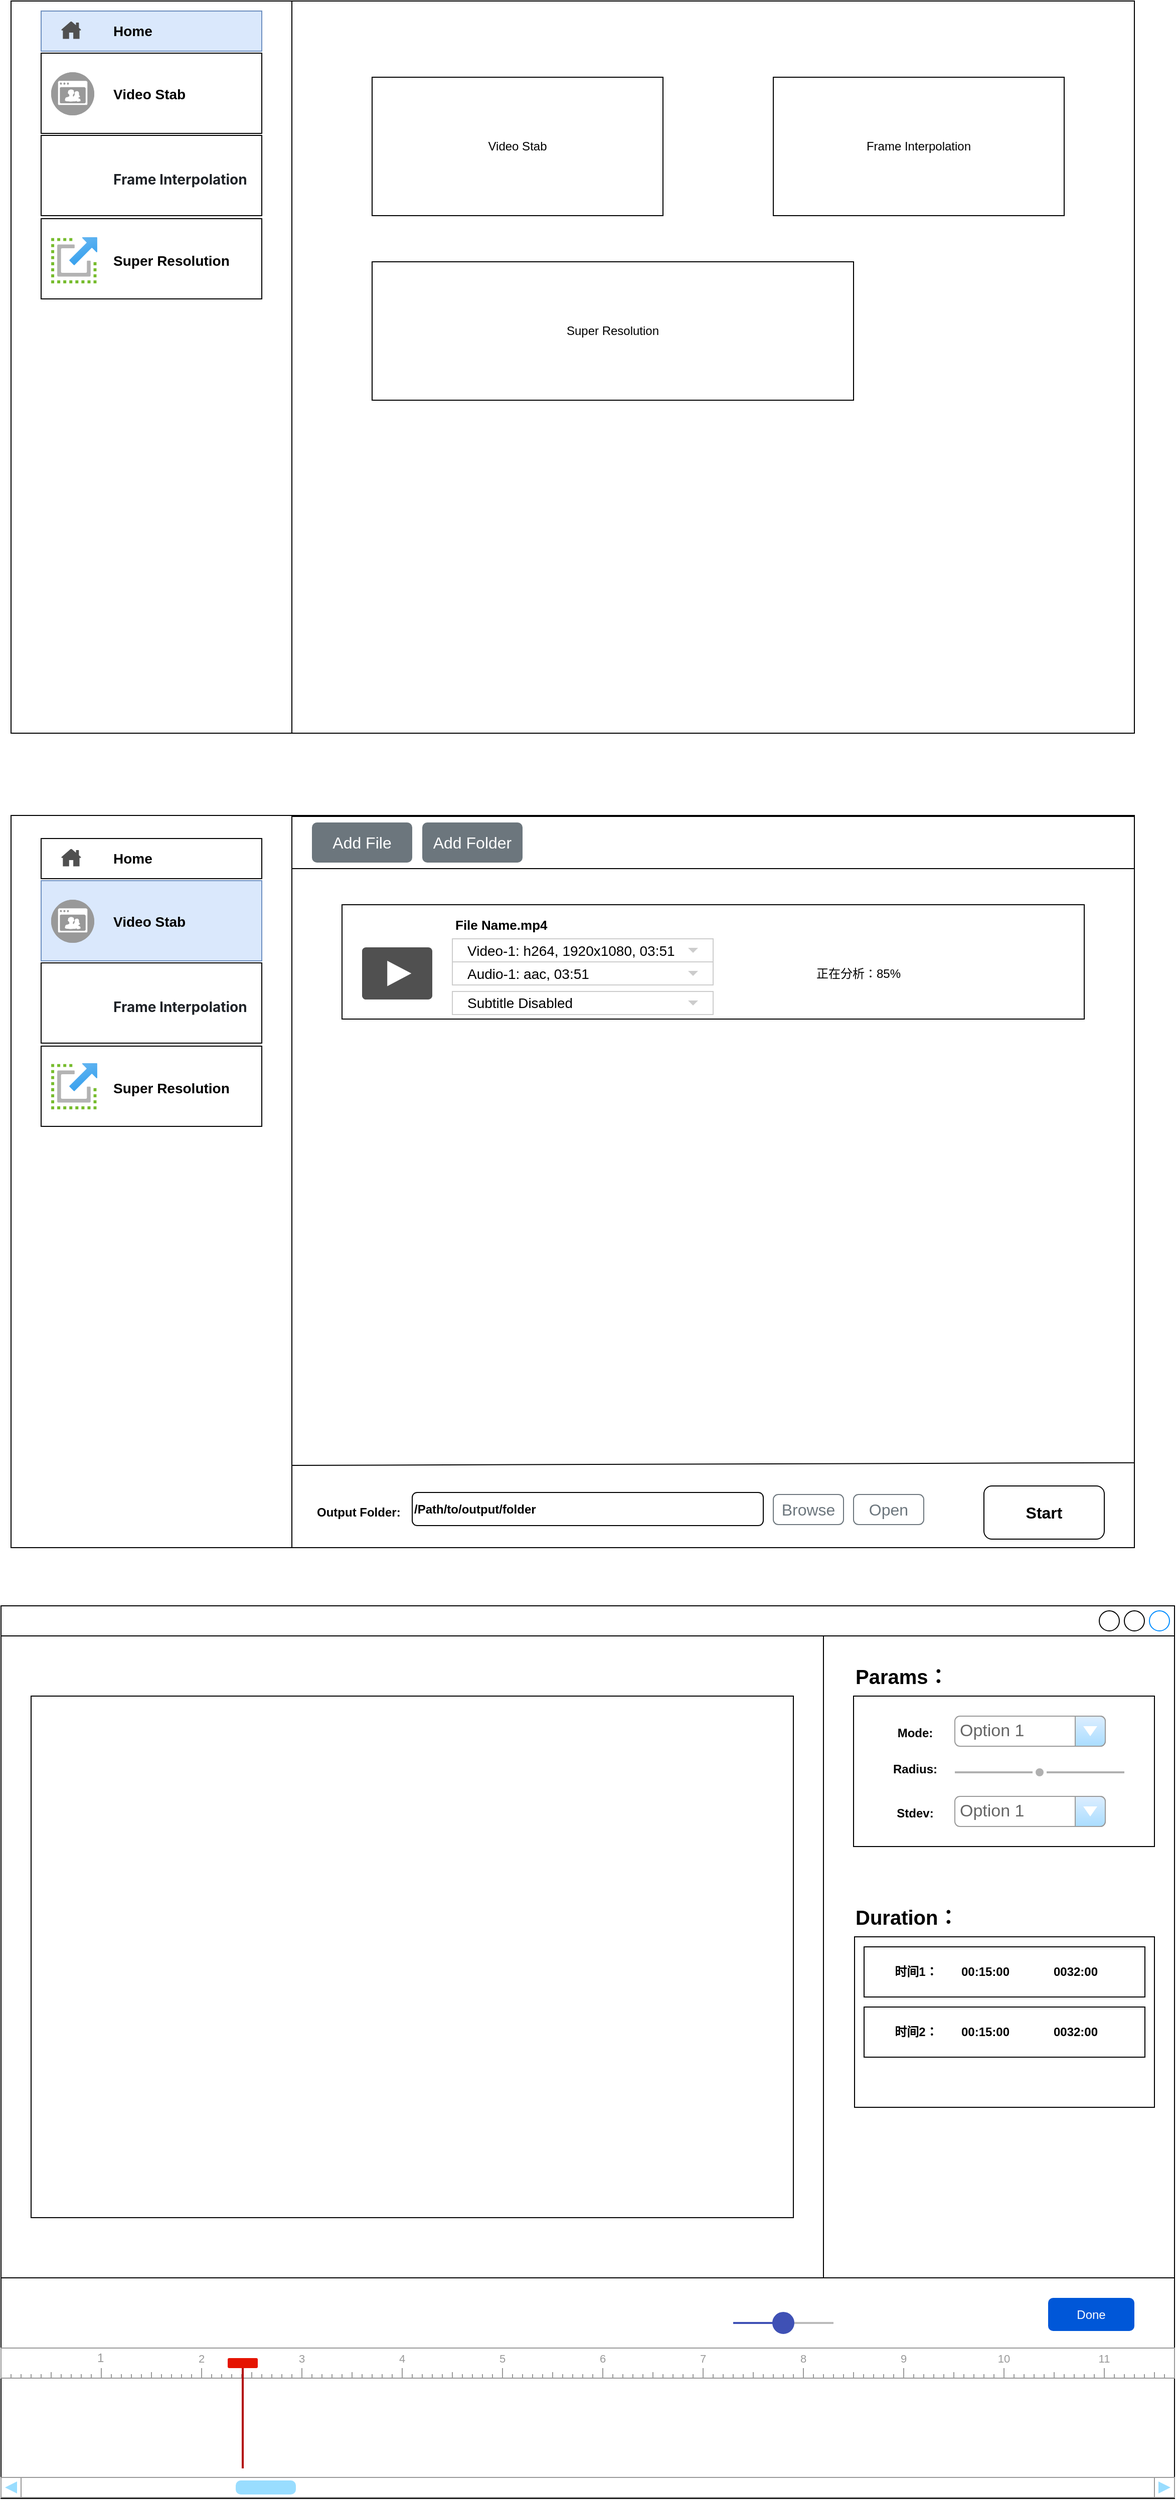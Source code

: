 <mxfile version="21.2.1" type="github">
  <diagram id="Ab-sKXFEaYm4plngSUeg" name="Page-1">
    <mxGraphModel dx="1542" dy="1177" grid="1" gridSize="10" guides="1" tooltips="1" connect="1" arrows="1" fold="1" page="1" pageScale="1" pageWidth="850" pageHeight="1100" math="0" shadow="0">
      <root>
        <mxCell id="0" />
        <mxCell id="1" parent="0" />
        <mxCell id="s8XICcNmrmjAOdbEo4fM-9" value="" style="strokeWidth=1;shadow=0;dashed=0;align=center;html=1;shape=mxgraph.mockup.containers.window;align=left;verticalAlign=top;spacingLeft=8;strokeColor2=#008cff;strokeColor3=#c4c4c4;fontColor=#666666;mainText=;fontSize=17;labelBackgroundColor=none;whiteSpace=wrap;" vertex="1" parent="1">
          <mxGeometry x="440" y="1620" width="1170" height="890" as="geometry" />
        </mxCell>
        <mxCell id="ieu4cb_8tg2tb4iUZJ9E-39" value="" style="group" parent="1" vertex="1" connectable="0">
          <mxGeometry x="450" y="20" width="1120" height="730" as="geometry" />
        </mxCell>
        <mxCell id="A-cPtb-7SZQgboOlziiO-1" value="" style="rounded=0;whiteSpace=wrap;html=1;" parent="ieu4cb_8tg2tb4iUZJ9E-39" vertex="1">
          <mxGeometry width="1120" height="730" as="geometry" />
        </mxCell>
        <mxCell id="A-cPtb-7SZQgboOlziiO-2" value="" style="endArrow=none;html=1;rounded=0;entryX=0.25;entryY=0;entryDx=0;entryDy=0;exitX=0.25;exitY=1;exitDx=0;exitDy=0;" parent="ieu4cb_8tg2tb4iUZJ9E-39" source="A-cPtb-7SZQgboOlziiO-1" target="A-cPtb-7SZQgboOlziiO-1" edge="1">
          <mxGeometry width="50" height="50" relative="1" as="geometry">
            <mxPoint x="-190" y="240" as="sourcePoint" />
            <mxPoint x="-140" y="190" as="targetPoint" />
          </mxGeometry>
        </mxCell>
        <mxCell id="ieu4cb_8tg2tb4iUZJ9E-1" value="" style="group" parent="ieu4cb_8tg2tb4iUZJ9E-39" vertex="1" connectable="0">
          <mxGeometry x="30" y="52" width="220" height="80" as="geometry" />
        </mxCell>
        <mxCell id="A-cPtb-7SZQgboOlziiO-35" value="" style="rounded=0;whiteSpace=wrap;html=1;" parent="ieu4cb_8tg2tb4iUZJ9E-1" vertex="1">
          <mxGeometry width="220" height="80" as="geometry" />
        </mxCell>
        <mxCell id="A-cPtb-7SZQgboOlziiO-37" value="" style="fillColor=#999999;verticalLabelPosition=bottom;sketch=0;html=1;strokeColor=#ffffff;verticalAlign=top;align=center;points=[[0.145,0.145,0],[0.5,0,0],[0.855,0.145,0],[1,0.5,0],[0.855,0.855,0],[0.5,1,0],[0.145,0.855,0],[0,0.5,0]];pointerEvents=1;shape=mxgraph.cisco_safe.compositeIcon;bgIcon=ellipse;resIcon=mxgraph.cisco_safe.capability.video;" parent="ieu4cb_8tg2tb4iUZJ9E-1" vertex="1">
          <mxGeometry x="10" y="19" width="43" height="43" as="geometry" />
        </mxCell>
        <mxCell id="A-cPtb-7SZQgboOlziiO-38" value="Video Stab" style="text;strokeColor=none;fillColor=none;html=1;fontSize=14;fontStyle=1;verticalAlign=middle;align=left;" parent="ieu4cb_8tg2tb4iUZJ9E-1" vertex="1">
          <mxGeometry x="70" y="20.5" width="110" height="40" as="geometry" />
        </mxCell>
        <mxCell id="ieu4cb_8tg2tb4iUZJ9E-2" value="" style="group" parent="ieu4cb_8tg2tb4iUZJ9E-39" vertex="1" connectable="0">
          <mxGeometry x="30" y="134" width="220" height="80" as="geometry" />
        </mxCell>
        <mxCell id="ieu4cb_8tg2tb4iUZJ9E-3" value="" style="rounded=0;whiteSpace=wrap;html=1;" parent="ieu4cb_8tg2tb4iUZJ9E-2" vertex="1">
          <mxGeometry width="220" height="80" as="geometry" />
        </mxCell>
        <mxCell id="ieu4cb_8tg2tb4iUZJ9E-5" value="&lt;h2 style=&quot;box-sizing: border-box; margin-top: 24px; margin-bottom: 16px; line-height: 1.25; padding-bottom: 0.3em; border-bottom: 1px solid var(--color-border-muted); color: rgb(31, 35, 40); font-family: -apple-system, &amp;quot;system-ui&amp;quot;, &amp;quot;Segoe UI&amp;quot;, &amp;quot;Noto Sans&amp;quot;, Helvetica, Arial, sans-serif, &amp;quot;Apple Color Emoji&amp;quot;, &amp;quot;Segoe UI Emoji&amp;quot;; background-color: rgb(255, 255, 255); font-size: 14px;&quot; dir=&quot;auto&quot; tabindex=&quot;-1&quot;&gt;Frame Interpolation&lt;/h2&gt;" style="text;strokeColor=none;fillColor=none;html=1;fontSize=14;fontStyle=0;verticalAlign=middle;align=left;" parent="ieu4cb_8tg2tb4iUZJ9E-2" vertex="1">
          <mxGeometry x="70" y="20.5" width="140" height="40" as="geometry" />
        </mxCell>
        <mxCell id="nxmxWXDzwpeDS3cv6FxE-2" value="" style="shape=image;html=1;verticalAlign=top;verticalLabelPosition=bottom;labelBackgroundColor=#ffffff;imageAspect=0;aspect=fixed;image=https://cdn2.iconfinder.com/data/icons/crystalproject/22x22/actions/frame_formula.png" parent="ieu4cb_8tg2tb4iUZJ9E-2" vertex="1">
          <mxGeometry x="10" y="20.5" width="50" height="50" as="geometry" />
        </mxCell>
        <mxCell id="ieu4cb_8tg2tb4iUZJ9E-6" value="" style="group" parent="ieu4cb_8tg2tb4iUZJ9E-39" vertex="1" connectable="0">
          <mxGeometry x="30" y="218" width="220" height="80" as="geometry" />
        </mxCell>
        <mxCell id="ieu4cb_8tg2tb4iUZJ9E-7" value="" style="rounded=0;whiteSpace=wrap;html=1;" parent="ieu4cb_8tg2tb4iUZJ9E-6" vertex="1">
          <mxGeometry y="-1" width="220" height="80" as="geometry" />
        </mxCell>
        <mxCell id="ieu4cb_8tg2tb4iUZJ9E-9" value="Super Resolution" style="text;strokeColor=none;fillColor=none;html=1;fontSize=14;fontStyle=1;verticalAlign=middle;align=left;" parent="ieu4cb_8tg2tb4iUZJ9E-6" vertex="1">
          <mxGeometry x="70" y="20.5" width="110" height="40" as="geometry" />
        </mxCell>
        <mxCell id="nxmxWXDzwpeDS3cv6FxE-3" value="" style="image;aspect=fixed;html=1;points=[];align=center;fontSize=12;image=img/lib/azure2/general/Scale.svg;" parent="ieu4cb_8tg2tb4iUZJ9E-6" vertex="1">
          <mxGeometry x="10" y="17.5" width="46" height="46" as="geometry" />
        </mxCell>
        <mxCell id="ieu4cb_8tg2tb4iUZJ9E-10" value="" style="group;fillColor=#dae8fc;strokeColor=#6c8ebf;" parent="ieu4cb_8tg2tb4iUZJ9E-39" vertex="1" connectable="0">
          <mxGeometry x="30" y="10" width="220" height="40" as="geometry" />
        </mxCell>
        <mxCell id="ieu4cb_8tg2tb4iUZJ9E-11" value="" style="rounded=0;whiteSpace=wrap;html=1;fillColor=#dae8fc;strokeColor=#6c8ebf;" parent="ieu4cb_8tg2tb4iUZJ9E-10" vertex="1">
          <mxGeometry width="220" height="40" as="geometry" />
        </mxCell>
        <mxCell id="ieu4cb_8tg2tb4iUZJ9E-13" value="Home" style="text;strokeColor=none;fillColor=none;html=1;fontSize=14;fontStyle=1;verticalAlign=middle;align=left;" parent="ieu4cb_8tg2tb4iUZJ9E-10" vertex="1">
          <mxGeometry x="70" y="10.25" width="110" height="20" as="geometry" />
        </mxCell>
        <mxCell id="ieu4cb_8tg2tb4iUZJ9E-14" value="" style="sketch=0;pointerEvents=1;shadow=0;dashed=0;html=1;strokeColor=none;fillColor=#505050;labelPosition=center;verticalLabelPosition=bottom;verticalAlign=top;outlineConnect=0;align=center;shape=mxgraph.office.concepts.home;" parent="ieu4cb_8tg2tb4iUZJ9E-10" vertex="1">
          <mxGeometry x="20" y="10.25" width="20" height="17.5" as="geometry" />
        </mxCell>
        <mxCell id="ieu4cb_8tg2tb4iUZJ9E-15" value="Video Stab" style="rounded=0;whiteSpace=wrap;html=1;" parent="ieu4cb_8tg2tb4iUZJ9E-39" vertex="1">
          <mxGeometry x="360" y="76" width="290" height="138" as="geometry" />
        </mxCell>
        <mxCell id="ieu4cb_8tg2tb4iUZJ9E-16" value="Frame Interpolation" style="rounded=0;whiteSpace=wrap;html=1;" parent="ieu4cb_8tg2tb4iUZJ9E-39" vertex="1">
          <mxGeometry x="760" y="76" width="290" height="138" as="geometry" />
        </mxCell>
        <mxCell id="ieu4cb_8tg2tb4iUZJ9E-17" value="Super Resolution" style="rounded=0;whiteSpace=wrap;html=1;" parent="ieu4cb_8tg2tb4iUZJ9E-39" vertex="1">
          <mxGeometry x="360" y="260" width="480" height="138" as="geometry" />
        </mxCell>
        <mxCell id="ieu4cb_8tg2tb4iUZJ9E-40" value="" style="group;align=left;fontStyle=1" parent="1" vertex="1" connectable="0">
          <mxGeometry x="450" y="845" width="1120" height="730" as="geometry" />
        </mxCell>
        <mxCell id="ieu4cb_8tg2tb4iUZJ9E-41" value="" style="rounded=0;whiteSpace=wrap;html=1;" parent="ieu4cb_8tg2tb4iUZJ9E-40" vertex="1">
          <mxGeometry y="-13" width="1120" height="730" as="geometry" />
        </mxCell>
        <mxCell id="ieu4cb_8tg2tb4iUZJ9E-42" value="" style="endArrow=none;html=1;rounded=0;entryX=0.25;entryY=0;entryDx=0;entryDy=0;exitX=0.25;exitY=1;exitDx=0;exitDy=0;" parent="ieu4cb_8tg2tb4iUZJ9E-40" source="ieu4cb_8tg2tb4iUZJ9E-41" target="ieu4cb_8tg2tb4iUZJ9E-41" edge="1">
          <mxGeometry width="50" height="50" relative="1" as="geometry">
            <mxPoint x="-190" y="240" as="sourcePoint" />
            <mxPoint x="-140" y="190" as="targetPoint" />
          </mxGeometry>
        </mxCell>
        <mxCell id="ieu4cb_8tg2tb4iUZJ9E-43" value="" style="group" parent="ieu4cb_8tg2tb4iUZJ9E-40" vertex="1" connectable="0">
          <mxGeometry x="30" y="52" width="220" height="80" as="geometry" />
        </mxCell>
        <mxCell id="ieu4cb_8tg2tb4iUZJ9E-44" value="" style="rounded=0;whiteSpace=wrap;html=1;fillColor=#dae8fc;strokeColor=#6c8ebf;" parent="ieu4cb_8tg2tb4iUZJ9E-43" vertex="1">
          <mxGeometry width="220" height="80" as="geometry" />
        </mxCell>
        <mxCell id="ieu4cb_8tg2tb4iUZJ9E-45" value="" style="fillColor=#999999;verticalLabelPosition=bottom;sketch=0;html=1;strokeColor=#ffffff;verticalAlign=top;align=center;points=[[0.145,0.145,0],[0.5,0,0],[0.855,0.145,0],[1,0.5,0],[0.855,0.855,0],[0.5,1,0],[0.145,0.855,0],[0,0.5,0]];pointerEvents=1;shape=mxgraph.cisco_safe.compositeIcon;bgIcon=ellipse;resIcon=mxgraph.cisco_safe.capability.video;" parent="ieu4cb_8tg2tb4iUZJ9E-43" vertex="1">
          <mxGeometry x="10" y="19" width="43" height="43" as="geometry" />
        </mxCell>
        <mxCell id="ieu4cb_8tg2tb4iUZJ9E-46" value="Video Stab" style="text;strokeColor=none;fillColor=none;html=1;fontSize=14;fontStyle=1;verticalAlign=middle;align=left;" parent="ieu4cb_8tg2tb4iUZJ9E-43" vertex="1">
          <mxGeometry x="70" y="20.5" width="110" height="40" as="geometry" />
        </mxCell>
        <mxCell id="ieu4cb_8tg2tb4iUZJ9E-47" value="" style="group" parent="ieu4cb_8tg2tb4iUZJ9E-40" vertex="1" connectable="0">
          <mxGeometry x="30" y="134" width="220" height="80" as="geometry" />
        </mxCell>
        <mxCell id="ieu4cb_8tg2tb4iUZJ9E-48" value="" style="rounded=0;whiteSpace=wrap;html=1;" parent="ieu4cb_8tg2tb4iUZJ9E-47" vertex="1">
          <mxGeometry width="220" height="80" as="geometry" />
        </mxCell>
        <mxCell id="ieu4cb_8tg2tb4iUZJ9E-50" value="&lt;h2 style=&quot;box-sizing: border-box; margin-top: 24px; margin-bottom: 16px; line-height: 1.25; padding-bottom: 0.3em; border-bottom: 1px solid var(--color-border-muted); color: rgb(31, 35, 40); font-family: -apple-system, &amp;quot;system-ui&amp;quot;, &amp;quot;Segoe UI&amp;quot;, &amp;quot;Noto Sans&amp;quot;, Helvetica, Arial, sans-serif, &amp;quot;Apple Color Emoji&amp;quot;, &amp;quot;Segoe UI Emoji&amp;quot;; background-color: rgb(255, 255, 255); font-size: 14px;&quot; dir=&quot;auto&quot; tabindex=&quot;-1&quot;&gt;Frame Interpolation&lt;/h2&gt;" style="text;strokeColor=none;fillColor=none;html=1;fontSize=14;fontStyle=0;verticalAlign=middle;align=left;" parent="ieu4cb_8tg2tb4iUZJ9E-47" vertex="1">
          <mxGeometry x="70" y="20.5" width="140" height="40" as="geometry" />
        </mxCell>
        <mxCell id="nxmxWXDzwpeDS3cv6FxE-8" value="" style="shape=image;html=1;verticalAlign=top;verticalLabelPosition=bottom;labelBackgroundColor=#ffffff;imageAspect=0;aspect=fixed;image=https://cdn2.iconfinder.com/data/icons/crystalproject/22x22/actions/frame_formula.png" parent="ieu4cb_8tg2tb4iUZJ9E-47" vertex="1">
          <mxGeometry x="10" y="15.5" width="50" height="50" as="geometry" />
        </mxCell>
        <mxCell id="ieu4cb_8tg2tb4iUZJ9E-51" value="" style="group" parent="ieu4cb_8tg2tb4iUZJ9E-40" vertex="1" connectable="0">
          <mxGeometry x="30" y="218" width="220" height="80" as="geometry" />
        </mxCell>
        <mxCell id="ieu4cb_8tg2tb4iUZJ9E-52" value="" style="rounded=0;whiteSpace=wrap;html=1;" parent="ieu4cb_8tg2tb4iUZJ9E-51" vertex="1">
          <mxGeometry y="-1" width="220" height="80" as="geometry" />
        </mxCell>
        <mxCell id="ieu4cb_8tg2tb4iUZJ9E-54" value="Super Resolution" style="text;strokeColor=none;fillColor=none;html=1;fontSize=14;fontStyle=1;verticalAlign=middle;align=left;" parent="ieu4cb_8tg2tb4iUZJ9E-51" vertex="1">
          <mxGeometry x="70" y="20.5" width="110" height="40" as="geometry" />
        </mxCell>
        <mxCell id="nxmxWXDzwpeDS3cv6FxE-9" value="" style="image;aspect=fixed;html=1;points=[];align=center;fontSize=12;image=img/lib/azure2/general/Scale.svg;" parent="ieu4cb_8tg2tb4iUZJ9E-51" vertex="1">
          <mxGeometry x="10" y="16" width="46" height="46" as="geometry" />
        </mxCell>
        <mxCell id="ieu4cb_8tg2tb4iUZJ9E-55" value="" style="group;" parent="ieu4cb_8tg2tb4iUZJ9E-40" vertex="1" connectable="0">
          <mxGeometry x="30" y="10" width="220" height="40" as="geometry" />
        </mxCell>
        <mxCell id="ieu4cb_8tg2tb4iUZJ9E-56" value="" style="rounded=0;whiteSpace=wrap;html=1;" parent="ieu4cb_8tg2tb4iUZJ9E-55" vertex="1">
          <mxGeometry width="220" height="40" as="geometry" />
        </mxCell>
        <mxCell id="ieu4cb_8tg2tb4iUZJ9E-57" value="Home" style="text;strokeColor=none;fillColor=none;html=1;fontSize=14;fontStyle=1;verticalAlign=middle;align=left;" parent="ieu4cb_8tg2tb4iUZJ9E-55" vertex="1">
          <mxGeometry x="70" y="10.25" width="110" height="20" as="geometry" />
        </mxCell>
        <mxCell id="ieu4cb_8tg2tb4iUZJ9E-58" value="" style="sketch=0;pointerEvents=1;shadow=0;dashed=0;html=1;strokeColor=none;fillColor=#505050;labelPosition=center;verticalLabelPosition=bottom;verticalAlign=top;outlineConnect=0;align=center;shape=mxgraph.office.concepts.home;" parent="ieu4cb_8tg2tb4iUZJ9E-55" vertex="1">
          <mxGeometry x="20" y="10.25" width="20" height="17.5" as="geometry" />
        </mxCell>
        <mxCell id="ieu4cb_8tg2tb4iUZJ9E-59" value="" style="rounded=0;whiteSpace=wrap;html=1;" parent="ieu4cb_8tg2tb4iUZJ9E-40" vertex="1">
          <mxGeometry x="330" y="76" width="740" height="114" as="geometry" />
        </mxCell>
        <mxCell id="ieu4cb_8tg2tb4iUZJ9E-69" value="" style="endArrow=none;html=1;rounded=0;entryX=1;entryY=0.884;entryDx=0;entryDy=0;entryPerimeter=0;" parent="ieu4cb_8tg2tb4iUZJ9E-40" target="ieu4cb_8tg2tb4iUZJ9E-41" edge="1">
          <mxGeometry width="50" height="50" relative="1" as="geometry">
            <mxPoint x="280" y="635" as="sourcePoint" />
            <mxPoint x="620" y="550" as="targetPoint" />
          </mxGeometry>
        </mxCell>
        <mxCell id="ieu4cb_8tg2tb4iUZJ9E-70" value="&lt;b&gt;/Path/to/output/folder&lt;/b&gt;" style="rounded=1;whiteSpace=wrap;html=1;align=left;" parent="ieu4cb_8tg2tb4iUZJ9E-40" vertex="1">
          <mxGeometry x="400" y="662" width="350" height="33" as="geometry" />
        </mxCell>
        <mxCell id="ieu4cb_8tg2tb4iUZJ9E-71" value="Output Folder:" style="text;align=left;fontStyle=1;verticalAlign=middle;spacingLeft=3;spacingRight=3;strokeColor=none;rotatable=0;points=[[0,0.5],[1,0.5]];portConstraint=eastwest;html=1;" parent="ieu4cb_8tg2tb4iUZJ9E-40" vertex="1">
          <mxGeometry x="300" y="669" width="80" height="26" as="geometry" />
        </mxCell>
        <mxCell id="ieu4cb_8tg2tb4iUZJ9E-72" value="Start" style="rounded=1;whiteSpace=wrap;html=1;fontStyle=1;fontSize=16;" parent="ieu4cb_8tg2tb4iUZJ9E-40" vertex="1">
          <mxGeometry x="970" y="655.5" width="120" height="53" as="geometry" />
        </mxCell>
        <mxCell id="ieu4cb_8tg2tb4iUZJ9E-63" value="&lt;b&gt;File Name.mp4&lt;/b&gt;" style="text;strokeColor=none;fillColor=none;html=1;fontSize=13;fontStyle=0;verticalAlign=middle;align=left;" parent="ieu4cb_8tg2tb4iUZJ9E-40" vertex="1">
          <mxGeometry x="441" y="81" width="150" height="30" as="geometry" />
        </mxCell>
        <mxCell id="ieu4cb_8tg2tb4iUZJ9E-73" value="" style="sketch=0;pointerEvents=1;shadow=0;dashed=0;html=1;strokeColor=none;fillColor=#505050;labelPosition=center;verticalLabelPosition=bottom;verticalAlign=top;outlineConnect=0;align=center;shape=mxgraph.office.concepts.video_play;" parent="ieu4cb_8tg2tb4iUZJ9E-40" vertex="1">
          <mxGeometry x="350" y="118.5" width="70" height="52" as="geometry" />
        </mxCell>
        <mxCell id="nxmxWXDzwpeDS3cv6FxE-10" value="Open" style="html=1;shadow=0;dashed=0;shape=mxgraph.bootstrap.rrect;rSize=5;strokeColor=#6C767D;strokeWidth=1;fillColor=none;fontColor=#6C767D;whiteSpace=wrap;align=center;verticalAlign=middle;spacingLeft=0;fontStyle=0;fontSize=16;spacing=5;" parent="ieu4cb_8tg2tb4iUZJ9E-40" vertex="1">
          <mxGeometry x="840" y="664" width="70" height="30" as="geometry" />
        </mxCell>
        <mxCell id="nxmxWXDzwpeDS3cv6FxE-12" value="" style="dashed=0;align=left;fontSize=12;shape=rect;fillColor=#ffffff;strokeColor=#cccccc;whiteSpace=wrap;html=1;" parent="ieu4cb_8tg2tb4iUZJ9E-40" vertex="1">
          <mxGeometry x="440" y="110" width="260" height="23" as="geometry" />
        </mxCell>
        <mxCell id="nxmxWXDzwpeDS3cv6FxE-13" value="Video-1: h264, 1920x1080, 03:51" style="text;fontColor=#000000;verticalAlign=middle;spacingLeft=13;fontSize=14;whiteSpace=wrap;html=1;align=left;" parent="nxmxWXDzwpeDS3cv6FxE-12" vertex="1">
          <mxGeometry width="260" height="23" as="geometry" />
        </mxCell>
        <mxCell id="nxmxWXDzwpeDS3cv6FxE-14" value="" style="dashed=0;html=1;shape=mxgraph.gmdl.triangle;fillColor=#cccccc;strokeColor=none;" parent="nxmxWXDzwpeDS3cv6FxE-12" vertex="1">
          <mxGeometry x="1" y="0.5" width="10" height="5" relative="1" as="geometry">
            <mxPoint x="-25" y="-2.5" as="offset" />
          </mxGeometry>
        </mxCell>
        <mxCell id="nxmxWXDzwpeDS3cv6FxE-15" value="" style="dashed=0;align=left;fontSize=12;shape=rect;fillColor=#ffffff;strokeColor=#cccccc;whiteSpace=wrap;html=1;" parent="ieu4cb_8tg2tb4iUZJ9E-40" vertex="1">
          <mxGeometry x="440" y="133" width="260" height="23" as="geometry" />
        </mxCell>
        <mxCell id="nxmxWXDzwpeDS3cv6FxE-16" value="Audio-1: aac, 03:51" style="text;fontColor=#000000;verticalAlign=middle;spacingLeft=13;fontSize=14;whiteSpace=wrap;html=1;align=left;" parent="nxmxWXDzwpeDS3cv6FxE-15" vertex="1">
          <mxGeometry width="260" height="23" as="geometry" />
        </mxCell>
        <mxCell id="nxmxWXDzwpeDS3cv6FxE-17" value="" style="dashed=0;html=1;shape=mxgraph.gmdl.triangle;fillColor=#cccccc;strokeColor=none;" parent="nxmxWXDzwpeDS3cv6FxE-15" vertex="1">
          <mxGeometry x="1" y="0.5" width="10" height="5" relative="1" as="geometry">
            <mxPoint x="-25" y="-2.5" as="offset" />
          </mxGeometry>
        </mxCell>
        <mxCell id="nxmxWXDzwpeDS3cv6FxE-18" value="" style="dashed=0;align=left;fontSize=12;shape=rect;fillColor=#ffffff;strokeColor=#cccccc;whiteSpace=wrap;html=1;" parent="ieu4cb_8tg2tb4iUZJ9E-40" vertex="1">
          <mxGeometry x="440" y="162.5" width="260" height="23" as="geometry" />
        </mxCell>
        <mxCell id="nxmxWXDzwpeDS3cv6FxE-19" value="Subtitle Disabled" style="text;fontColor=#000000;verticalAlign=middle;spacingLeft=13;fontSize=14;whiteSpace=wrap;html=1;align=left;" parent="nxmxWXDzwpeDS3cv6FxE-18" vertex="1">
          <mxGeometry width="260" height="23" as="geometry" />
        </mxCell>
        <mxCell id="nxmxWXDzwpeDS3cv6FxE-20" value="" style="dashed=0;html=1;shape=mxgraph.gmdl.triangle;fillColor=#cccccc;strokeColor=none;" parent="nxmxWXDzwpeDS3cv6FxE-18" vertex="1">
          <mxGeometry x="1" y="0.5" width="10" height="5" relative="1" as="geometry">
            <mxPoint x="-25" y="-2.5" as="offset" />
          </mxGeometry>
        </mxCell>
        <mxCell id="nxmxWXDzwpeDS3cv6FxE-49" value="" style="rounded=0;whiteSpace=wrap;html=1;" parent="ieu4cb_8tg2tb4iUZJ9E-40" vertex="1">
          <mxGeometry x="280" y="-12" width="840" height="52" as="geometry" />
        </mxCell>
        <mxCell id="nxmxWXDzwpeDS3cv6FxE-51" value="Add File" style="html=1;shadow=0;dashed=0;shape=mxgraph.bootstrap.rrect;rSize=5;strokeColor=none;strokeWidth=1;fillColor=#6C767D;fontColor=#FFFFFF;whiteSpace=wrap;align=center;verticalAlign=middle;spacingLeft=0;fontStyle=0;fontSize=16;spacing=5;" parent="ieu4cb_8tg2tb4iUZJ9E-40" vertex="1">
          <mxGeometry x="300" y="-6" width="100" height="40" as="geometry" />
        </mxCell>
        <mxCell id="s8XICcNmrmjAOdbEo4fM-1" value="" style="shape=image;html=1;verticalAlign=top;verticalLabelPosition=bottom;labelBackgroundColor=#ffffff;imageAspect=0;aspect=fixed;image=https://cdn0.iconfinder.com/data/icons/google-material-design-3-0/48/ic_play_arrow_48px-128.png" vertex="1" parent="ieu4cb_8tg2tb4iUZJ9E-40">
          <mxGeometry x="960" y="92.5" width="81" height="81" as="geometry" />
        </mxCell>
        <mxCell id="s8XICcNmrmjAOdbEo4fM-4" value="正在分析：85%" style="text;html=1;strokeColor=none;fillColor=none;align=center;verticalAlign=middle;whiteSpace=wrap;rounded=0;" vertex="1" parent="ieu4cb_8tg2tb4iUZJ9E-40">
          <mxGeometry x="790" y="129.5" width="110" height="30" as="geometry" />
        </mxCell>
        <mxCell id="s8XICcNmrmjAOdbEo4fM-10" value="Add Folder" style="html=1;shadow=0;dashed=0;shape=mxgraph.bootstrap.rrect;rSize=5;strokeColor=none;strokeWidth=1;fillColor=#6C767D;fontColor=#FFFFFF;whiteSpace=wrap;align=center;verticalAlign=middle;spacingLeft=0;fontStyle=0;fontSize=16;spacing=5;" vertex="1" parent="ieu4cb_8tg2tb4iUZJ9E-40">
          <mxGeometry x="410" y="-6" width="100" height="40" as="geometry" />
        </mxCell>
        <mxCell id="s8XICcNmrmjAOdbEo4fM-12" value="Browse" style="html=1;shadow=0;dashed=0;shape=mxgraph.bootstrap.rrect;rSize=5;strokeColor=#6C767D;strokeWidth=1;fillColor=none;fontColor=#6C767D;whiteSpace=wrap;align=center;verticalAlign=middle;spacingLeft=0;fontStyle=0;fontSize=16;spacing=5;" vertex="1" parent="ieu4cb_8tg2tb4iUZJ9E-40">
          <mxGeometry x="760" y="664" width="70" height="30" as="geometry" />
        </mxCell>
        <mxCell id="nxmxWXDzwpeDS3cv6FxE-21" value="" style="rounded=0;whiteSpace=wrap;html=1;" parent="1" vertex="1">
          <mxGeometry x="440" y="1670" width="1170" height="840" as="geometry" />
        </mxCell>
        <mxCell id="nxmxWXDzwpeDS3cv6FxE-23" value="" style="rounded=0;whiteSpace=wrap;html=1;" parent="1" vertex="1">
          <mxGeometry x="440" y="1650" width="820" height="640" as="geometry" />
        </mxCell>
        <mxCell id="nxmxWXDzwpeDS3cv6FxE-24" value="" style="rounded=0;whiteSpace=wrap;html=1;" parent="1" vertex="1">
          <mxGeometry x="440" y="2360" width="1170" height="150" as="geometry" />
        </mxCell>
        <mxCell id="nxmxWXDzwpeDS3cv6FxE-25" value="" style="rounded=0;whiteSpace=wrap;html=1;" parent="1" vertex="1">
          <mxGeometry x="1260" y="1650" width="350" height="640" as="geometry" />
        </mxCell>
        <mxCell id="nxmxWXDzwpeDS3cv6FxE-26" value="1" style="strokeWidth=1;shadow=0;dashed=0;align=center;html=1;shape=mxgraph.mockup.misc.ruler2;dx=100;rulerOrient=down;unitSize=10;fontColor=#999999;spacingLeft=96;align=left;verticalAlign=middle;spacingBottom=10;spacingTop=0;spacingRight=0;spacing=0;strokeColor=#999999;" parent="1" vertex="1">
          <mxGeometry x="440" y="2360" width="1170" height="30" as="geometry" />
        </mxCell>
        <mxCell id="nxmxWXDzwpeDS3cv6FxE-27" value="" style="shape=image;html=1;verticalAlign=top;verticalLabelPosition=bottom;labelBackgroundColor=#ffffff;imageAspect=0;aspect=fixed;image=https://cdn2.iconfinder.com/data/icons/crystalproject/32x32/actions/thumbnail.png" parent="1" vertex="1">
          <mxGeometry x="440" y="2395" width="100" height="100" as="geometry" />
        </mxCell>
        <mxCell id="nxmxWXDzwpeDS3cv6FxE-28" value="" style="shape=image;html=1;verticalAlign=top;verticalLabelPosition=bottom;labelBackgroundColor=#ffffff;imageAspect=0;aspect=fixed;image=https://cdn2.iconfinder.com/data/icons/crystalproject/32x32/actions/thumbnail.png" parent="1" vertex="1">
          <mxGeometry x="540" y="2395" width="100" height="100" as="geometry" />
        </mxCell>
        <mxCell id="nxmxWXDzwpeDS3cv6FxE-29" value="" style="shape=image;html=1;verticalAlign=top;verticalLabelPosition=bottom;labelBackgroundColor=#ffffff;imageAspect=0;aspect=fixed;image=https://cdn2.iconfinder.com/data/icons/crystalproject/32x32/actions/thumbnail.png" parent="1" vertex="1">
          <mxGeometry x="640" y="2395" width="100" height="100" as="geometry" />
        </mxCell>
        <mxCell id="nxmxWXDzwpeDS3cv6FxE-30" value="" style="shape=image;html=1;verticalAlign=top;verticalLabelPosition=bottom;labelBackgroundColor=#ffffff;imageAspect=0;aspect=fixed;image=https://cdn2.iconfinder.com/data/icons/crystalproject/32x32/actions/thumbnail.png" parent="1" vertex="1">
          <mxGeometry x="740" y="2395" width="100" height="100" as="geometry" />
        </mxCell>
        <mxCell id="nxmxWXDzwpeDS3cv6FxE-31" value="" style="shape=image;html=1;verticalAlign=top;verticalLabelPosition=bottom;labelBackgroundColor=#ffffff;imageAspect=0;aspect=fixed;image=https://cdn2.iconfinder.com/data/icons/crystalproject/32x32/actions/thumbnail.png" parent="1" vertex="1">
          <mxGeometry x="840" y="2395" width="100" height="100" as="geometry" />
        </mxCell>
        <mxCell id="nxmxWXDzwpeDS3cv6FxE-32" value="" style="shape=image;html=1;verticalAlign=top;verticalLabelPosition=bottom;labelBackgroundColor=#ffffff;imageAspect=0;aspect=fixed;image=https://cdn2.iconfinder.com/data/icons/crystalproject/32x32/actions/thumbnail.png" parent="1" vertex="1">
          <mxGeometry x="940" y="2395" width="100" height="100" as="geometry" />
        </mxCell>
        <mxCell id="nxmxWXDzwpeDS3cv6FxE-33" value="" style="shape=image;html=1;verticalAlign=top;verticalLabelPosition=bottom;labelBackgroundColor=#ffffff;imageAspect=0;aspect=fixed;image=https://cdn2.iconfinder.com/data/icons/crystalproject/32x32/actions/thumbnail.png" parent="1" vertex="1">
          <mxGeometry x="1040" y="2395" width="100" height="100" as="geometry" />
        </mxCell>
        <mxCell id="nxmxWXDzwpeDS3cv6FxE-34" value="" style="shape=image;html=1;verticalAlign=top;verticalLabelPosition=bottom;labelBackgroundColor=#ffffff;imageAspect=0;aspect=fixed;image=https://cdn2.iconfinder.com/data/icons/crystalproject/32x32/actions/thumbnail.png" parent="1" vertex="1">
          <mxGeometry x="1140" y="2395" width="100" height="100" as="geometry" />
        </mxCell>
        <mxCell id="nxmxWXDzwpeDS3cv6FxE-35" value="" style="shape=image;html=1;verticalAlign=top;verticalLabelPosition=bottom;labelBackgroundColor=#ffffff;imageAspect=0;aspect=fixed;image=https://cdn2.iconfinder.com/data/icons/crystalproject/32x32/actions/thumbnail.png" parent="1" vertex="1">
          <mxGeometry x="1240" y="2395" width="100" height="100" as="geometry" />
        </mxCell>
        <mxCell id="nxmxWXDzwpeDS3cv6FxE-36" value="" style="shape=image;html=1;verticalAlign=top;verticalLabelPosition=bottom;labelBackgroundColor=#ffffff;imageAspect=0;aspect=fixed;image=https://cdn2.iconfinder.com/data/icons/crystalproject/32x32/actions/thumbnail.png" parent="1" vertex="1">
          <mxGeometry x="1340" y="2395" width="100" height="100" as="geometry" />
        </mxCell>
        <mxCell id="nxmxWXDzwpeDS3cv6FxE-37" value="" style="shape=image;html=1;verticalAlign=top;verticalLabelPosition=bottom;labelBackgroundColor=#ffffff;imageAspect=0;aspect=fixed;image=https://cdn2.iconfinder.com/data/icons/crystalproject/32x32/actions/thumbnail.png" parent="1" vertex="1">
          <mxGeometry x="1440" y="2395" width="100" height="100" as="geometry" />
        </mxCell>
        <mxCell id="nxmxWXDzwpeDS3cv6FxE-39" value="" style="verticalLabelPosition=bottom;shadow=0;dashed=0;align=center;html=1;verticalAlign=top;strokeWidth=1;shape=mxgraph.mockup.navigation.scrollBar;strokeColor=#999999;barPos=20;fillColor2=#99ddff;strokeColor2=none;" parent="1" vertex="1">
          <mxGeometry x="440" y="2489" width="1170" height="20" as="geometry" />
        </mxCell>
        <mxCell id="nxmxWXDzwpeDS3cv6FxE-41" value="" style="rounded=0;whiteSpace=wrap;html=1;" parent="1" vertex="1">
          <mxGeometry x="470" y="1710" width="760" height="520" as="geometry" />
        </mxCell>
        <mxCell id="nxmxWXDzwpeDS3cv6FxE-42" value="Done" style="rounded=1;fillColor=#0057D8;strokeColor=none;html=1;whiteSpace=wrap;fontColor=#ffffff;align=center;verticalAlign=middle;fontStyle=0;fontSize=12;sketch=0;" parent="1" vertex="1">
          <mxGeometry x="1484" y="2310" width="86" height="33" as="geometry" />
        </mxCell>
        <mxCell id="nxmxWXDzwpeDS3cv6FxE-43" value="" style="shape=image;html=1;verticalAlign=top;verticalLabelPosition=bottom;labelBackgroundColor=#ffffff;imageAspect=0;aspect=fixed;image=https://cdn4.iconfinder.com/data/icons/ionicons/512/icon-ios7-play-128.png" parent="1" vertex="1">
          <mxGeometry x="864" y="2300.51" width="52" height="52" as="geometry" />
        </mxCell>
        <mxCell id="nxmxWXDzwpeDS3cv6FxE-45" value="" style="shape=image;html=1;verticalAlign=top;verticalLabelPosition=bottom;labelBackgroundColor=#ffffff;imageAspect=0;aspect=fixed;image=https://cdn4.iconfinder.com/data/icons/arrows-set-12/512/previous-128.png" parent="1" vertex="1">
          <mxGeometry x="800" y="2313.88" width="25.25" height="25.25" as="geometry" />
        </mxCell>
        <mxCell id="nxmxWXDzwpeDS3cv6FxE-46" value="" style="shape=image;html=1;verticalAlign=top;verticalLabelPosition=bottom;labelBackgroundColor=#ffffff;imageAspect=0;aspect=fixed;image=https://cdn3.iconfinder.com/data/icons/arrow-outline-8/32/right_4_1-128.png" parent="1" vertex="1">
          <mxGeometry x="930" y="2308" width="37" height="37" as="geometry" />
        </mxCell>
        <mxCell id="nxmxWXDzwpeDS3cv6FxE-48" value="" style="shape=image;html=1;verticalAlign=top;verticalLabelPosition=bottom;labelBackgroundColor=#ffffff;imageAspect=0;aspect=fixed;image=https://cdn4.iconfinder.com/data/icons/ionicons/512/icon-ios7-play-outline-128.png" parent="1" vertex="1">
          <mxGeometry x="760" y="1845" width="270" height="270" as="geometry" />
        </mxCell>
        <mxCell id="nxmxWXDzwpeDS3cv6FxE-53" value="" style="dashed=0;verticalLabelPosition=bottom;verticalAlign=top;align=center;shape=mxgraph.gmdl.slider2;barPos=50;strokeColor=#3F51B5;opacity=100;strokeWidth=2;fillColor=#3F51B5;handleSize=20;shadow=0;html=1;" parent="1" vertex="1">
          <mxGeometry x="1170" y="2325" width="100" height="20" as="geometry" />
        </mxCell>
        <mxCell id="nxmxWXDzwpeDS3cv6FxE-55" value="" style="rounded=0;whiteSpace=wrap;html=1;" parent="1" vertex="1">
          <mxGeometry x="1290" y="1710" width="300" height="150" as="geometry" />
        </mxCell>
        <mxCell id="nxmxWXDzwpeDS3cv6FxE-65" value="Option 1" style="strokeWidth=1;shadow=0;dashed=0;align=center;html=1;shape=mxgraph.mockup.forms.comboBox;strokeColor=#999999;fillColor=#ddeeff;align=left;fillColor2=#aaddff;mainText=;fontColor=#666666;fontSize=17;spacingLeft=3;" parent="1" vertex="1">
          <mxGeometry x="1391" y="1730" width="150" height="30" as="geometry" />
        </mxCell>
        <mxCell id="nxmxWXDzwpeDS3cv6FxE-66" value="Mode:" style="text;align=center;fontStyle=1;verticalAlign=middle;spacingLeft=3;spacingRight=3;strokeColor=none;rotatable=0;points=[[0,0.5],[1,0.5]];portConstraint=eastwest;html=1;" parent="1" vertex="1">
          <mxGeometry x="1311" y="1734" width="80" height="26" as="geometry" />
        </mxCell>
        <mxCell id="nxmxWXDzwpeDS3cv6FxE-67" value="Radius:" style="text;align=center;fontStyle=1;verticalAlign=middle;spacingLeft=3;spacingRight=3;strokeColor=none;rotatable=0;points=[[0,0.5],[1,0.5]];portConstraint=eastwest;html=1;" parent="1" vertex="1">
          <mxGeometry x="1311" y="1770" width="80" height="26" as="geometry" />
        </mxCell>
        <mxCell id="nxmxWXDzwpeDS3cv6FxE-69" value="" style="dashed=0;verticalLabelPosition=bottom;verticalAlign=top;align=center;shape=mxgraph.gmdl.sliderDisabled2;strokeColor=#b0b0b0;strokeWidth=2;fillColor=#b0b0b0;handleSize=6;shadow=0;hPos=50;html=1;" parent="1" vertex="1">
          <mxGeometry x="1391" y="1776" width="169" height="20" as="geometry" />
        </mxCell>
        <mxCell id="nxmxWXDzwpeDS3cv6FxE-70" value="Stdev:" style="text;align=center;fontStyle=1;verticalAlign=middle;spacingLeft=3;spacingRight=3;strokeColor=none;rotatable=0;points=[[0,0.5],[1,0.5]];portConstraint=eastwest;html=1;" parent="1" vertex="1">
          <mxGeometry x="1311" y="1814" width="80" height="26" as="geometry" />
        </mxCell>
        <mxCell id="nxmxWXDzwpeDS3cv6FxE-71" value="Option 1" style="strokeWidth=1;shadow=0;dashed=0;align=center;html=1;shape=mxgraph.mockup.forms.comboBox;strokeColor=#999999;fillColor=#ddeeff;align=left;fillColor2=#aaddff;mainText=;fontColor=#666666;fontSize=17;spacingLeft=3;" parent="1" vertex="1">
          <mxGeometry x="1391" y="1810" width="150" height="30" as="geometry" />
        </mxCell>
        <mxCell id="nxmxWXDzwpeDS3cv6FxE-72" value="" style="rounded=0;whiteSpace=wrap;html=1;" parent="1" vertex="1">
          <mxGeometry x="1291" y="1950" width="299" height="170" as="geometry" />
        </mxCell>
        <mxCell id="nxmxWXDzwpeDS3cv6FxE-77" value="" style="group" parent="1" vertex="1" connectable="0">
          <mxGeometry x="1300.5" y="1960" width="280" height="50" as="geometry" />
        </mxCell>
        <mxCell id="nxmxWXDzwpeDS3cv6FxE-74" value="" style="rounded=0;whiteSpace=wrap;html=1;" parent="nxmxWXDzwpeDS3cv6FxE-77" vertex="1">
          <mxGeometry width="280" height="50" as="geometry" />
        </mxCell>
        <mxCell id="nxmxWXDzwpeDS3cv6FxE-73" value="时间1：" style="text;align=center;fontStyle=1;verticalAlign=middle;spacingLeft=3;spacingRight=3;strokeColor=none;rotatable=0;points=[[0,0.5],[1,0.5]];portConstraint=eastwest;html=1;" parent="nxmxWXDzwpeDS3cv6FxE-77" vertex="1">
          <mxGeometry x="11" y="12" width="80" height="26" as="geometry" />
        </mxCell>
        <mxCell id="nxmxWXDzwpeDS3cv6FxE-75" value="00:15:00" style="text;align=center;fontStyle=1;verticalAlign=middle;spacingLeft=3;spacingRight=3;strokeColor=none;rotatable=0;points=[[0,0.5],[1,0.5]];portConstraint=eastwest;html=1;" parent="nxmxWXDzwpeDS3cv6FxE-77" vertex="1">
          <mxGeometry x="80" y="12" width="80" height="26" as="geometry" />
        </mxCell>
        <mxCell id="nxmxWXDzwpeDS3cv6FxE-76" value="0032:00" style="text;align=center;fontStyle=1;verticalAlign=middle;spacingLeft=3;spacingRight=3;strokeColor=none;rotatable=0;points=[[0,0.5],[1,0.5]];portConstraint=eastwest;html=1;" parent="nxmxWXDzwpeDS3cv6FxE-77" vertex="1">
          <mxGeometry x="170" y="12" width="80" height="26" as="geometry" />
        </mxCell>
        <mxCell id="nxmxWXDzwpeDS3cv6FxE-79" value="" style="group" parent="1" vertex="1" connectable="0">
          <mxGeometry x="1300.5" y="2020" width="280" height="50" as="geometry" />
        </mxCell>
        <mxCell id="nxmxWXDzwpeDS3cv6FxE-80" value="" style="rounded=0;whiteSpace=wrap;html=1;" parent="nxmxWXDzwpeDS3cv6FxE-79" vertex="1">
          <mxGeometry width="280" height="50" as="geometry" />
        </mxCell>
        <mxCell id="nxmxWXDzwpeDS3cv6FxE-81" value="时间2：" style="text;align=center;fontStyle=1;verticalAlign=middle;spacingLeft=3;spacingRight=3;strokeColor=none;rotatable=0;points=[[0,0.5],[1,0.5]];portConstraint=eastwest;html=1;" parent="nxmxWXDzwpeDS3cv6FxE-79" vertex="1">
          <mxGeometry x="11" y="12" width="80" height="26" as="geometry" />
        </mxCell>
        <mxCell id="nxmxWXDzwpeDS3cv6FxE-82" value="00:15:00" style="text;align=center;fontStyle=1;verticalAlign=middle;spacingLeft=3;spacingRight=3;strokeColor=none;rotatable=0;points=[[0,0.5],[1,0.5]];portConstraint=eastwest;html=1;" parent="nxmxWXDzwpeDS3cv6FxE-79" vertex="1">
          <mxGeometry x="80" y="12" width="80" height="26" as="geometry" />
        </mxCell>
        <mxCell id="nxmxWXDzwpeDS3cv6FxE-83" value="0032:00" style="text;align=center;fontStyle=1;verticalAlign=middle;spacingLeft=3;spacingRight=3;strokeColor=none;rotatable=0;points=[[0,0.5],[1,0.5]];portConstraint=eastwest;html=1;" parent="nxmxWXDzwpeDS3cv6FxE-79" vertex="1">
          <mxGeometry x="170" y="12" width="80" height="26" as="geometry" />
        </mxCell>
        <mxCell id="nxmxWXDzwpeDS3cv6FxE-84" value="Duration：" style="text;strokeColor=none;fillColor=none;html=1;fontSize=20;fontStyle=1;verticalAlign=middle;align=left;" parent="1" vertex="1">
          <mxGeometry x="1290" y="1910" width="100" height="40" as="geometry" />
        </mxCell>
        <mxCell id="nxmxWXDzwpeDS3cv6FxE-85" value="Params：" style="text;strokeColor=none;fillColor=none;html=1;fontSize=20;fontStyle=1;verticalAlign=middle;align=left;" parent="1" vertex="1">
          <mxGeometry x="1290" y="1670" width="100" height="40" as="geometry" />
        </mxCell>
        <mxCell id="s8XICcNmrmjAOdbEo4fM-6" value="" style="shape=image;html=1;verticalAlign=top;verticalLabelPosition=bottom;labelBackgroundColor=#ffffff;imageAspect=0;aspect=fixed;image=https://cdn4.iconfinder.com/data/icons/ionicons/512/icon-ios7-search-128.png" vertex="1" parent="1">
          <mxGeometry x="1120" y="2316.94" width="36.12" height="36.12" as="geometry" />
        </mxCell>
        <mxCell id="s8XICcNmrmjAOdbEo4fM-16" value="" style="group" vertex="1" connectable="0" parent="1">
          <mxGeometry x="666" y="2380" width="30" height="100" as="geometry" />
        </mxCell>
        <mxCell id="s8XICcNmrmjAOdbEo4fM-14" value="" style="rounded=1;whiteSpace=wrap;html=1;fillColor=#e51400;fontColor=#ffffff;strokeColor=none;" vertex="1" parent="s8XICcNmrmjAOdbEo4fM-16">
          <mxGeometry y="-10" width="30" height="10" as="geometry" />
        </mxCell>
        <mxCell id="s8XICcNmrmjAOdbEo4fM-15" value="" style="endArrow=none;html=1;rounded=0;entryX=0.5;entryY=1;entryDx=0;entryDy=0;fillColor=#e51400;strokeColor=#B20000;strokeWidth=2;" edge="1" parent="s8XICcNmrmjAOdbEo4fM-16" target="s8XICcNmrmjAOdbEo4fM-14">
          <mxGeometry width="50" height="50" relative="1" as="geometry">
            <mxPoint x="15" y="100" as="sourcePoint" />
            <mxPoint x="54" y="60" as="targetPoint" />
          </mxGeometry>
        </mxCell>
      </root>
    </mxGraphModel>
  </diagram>
</mxfile>
